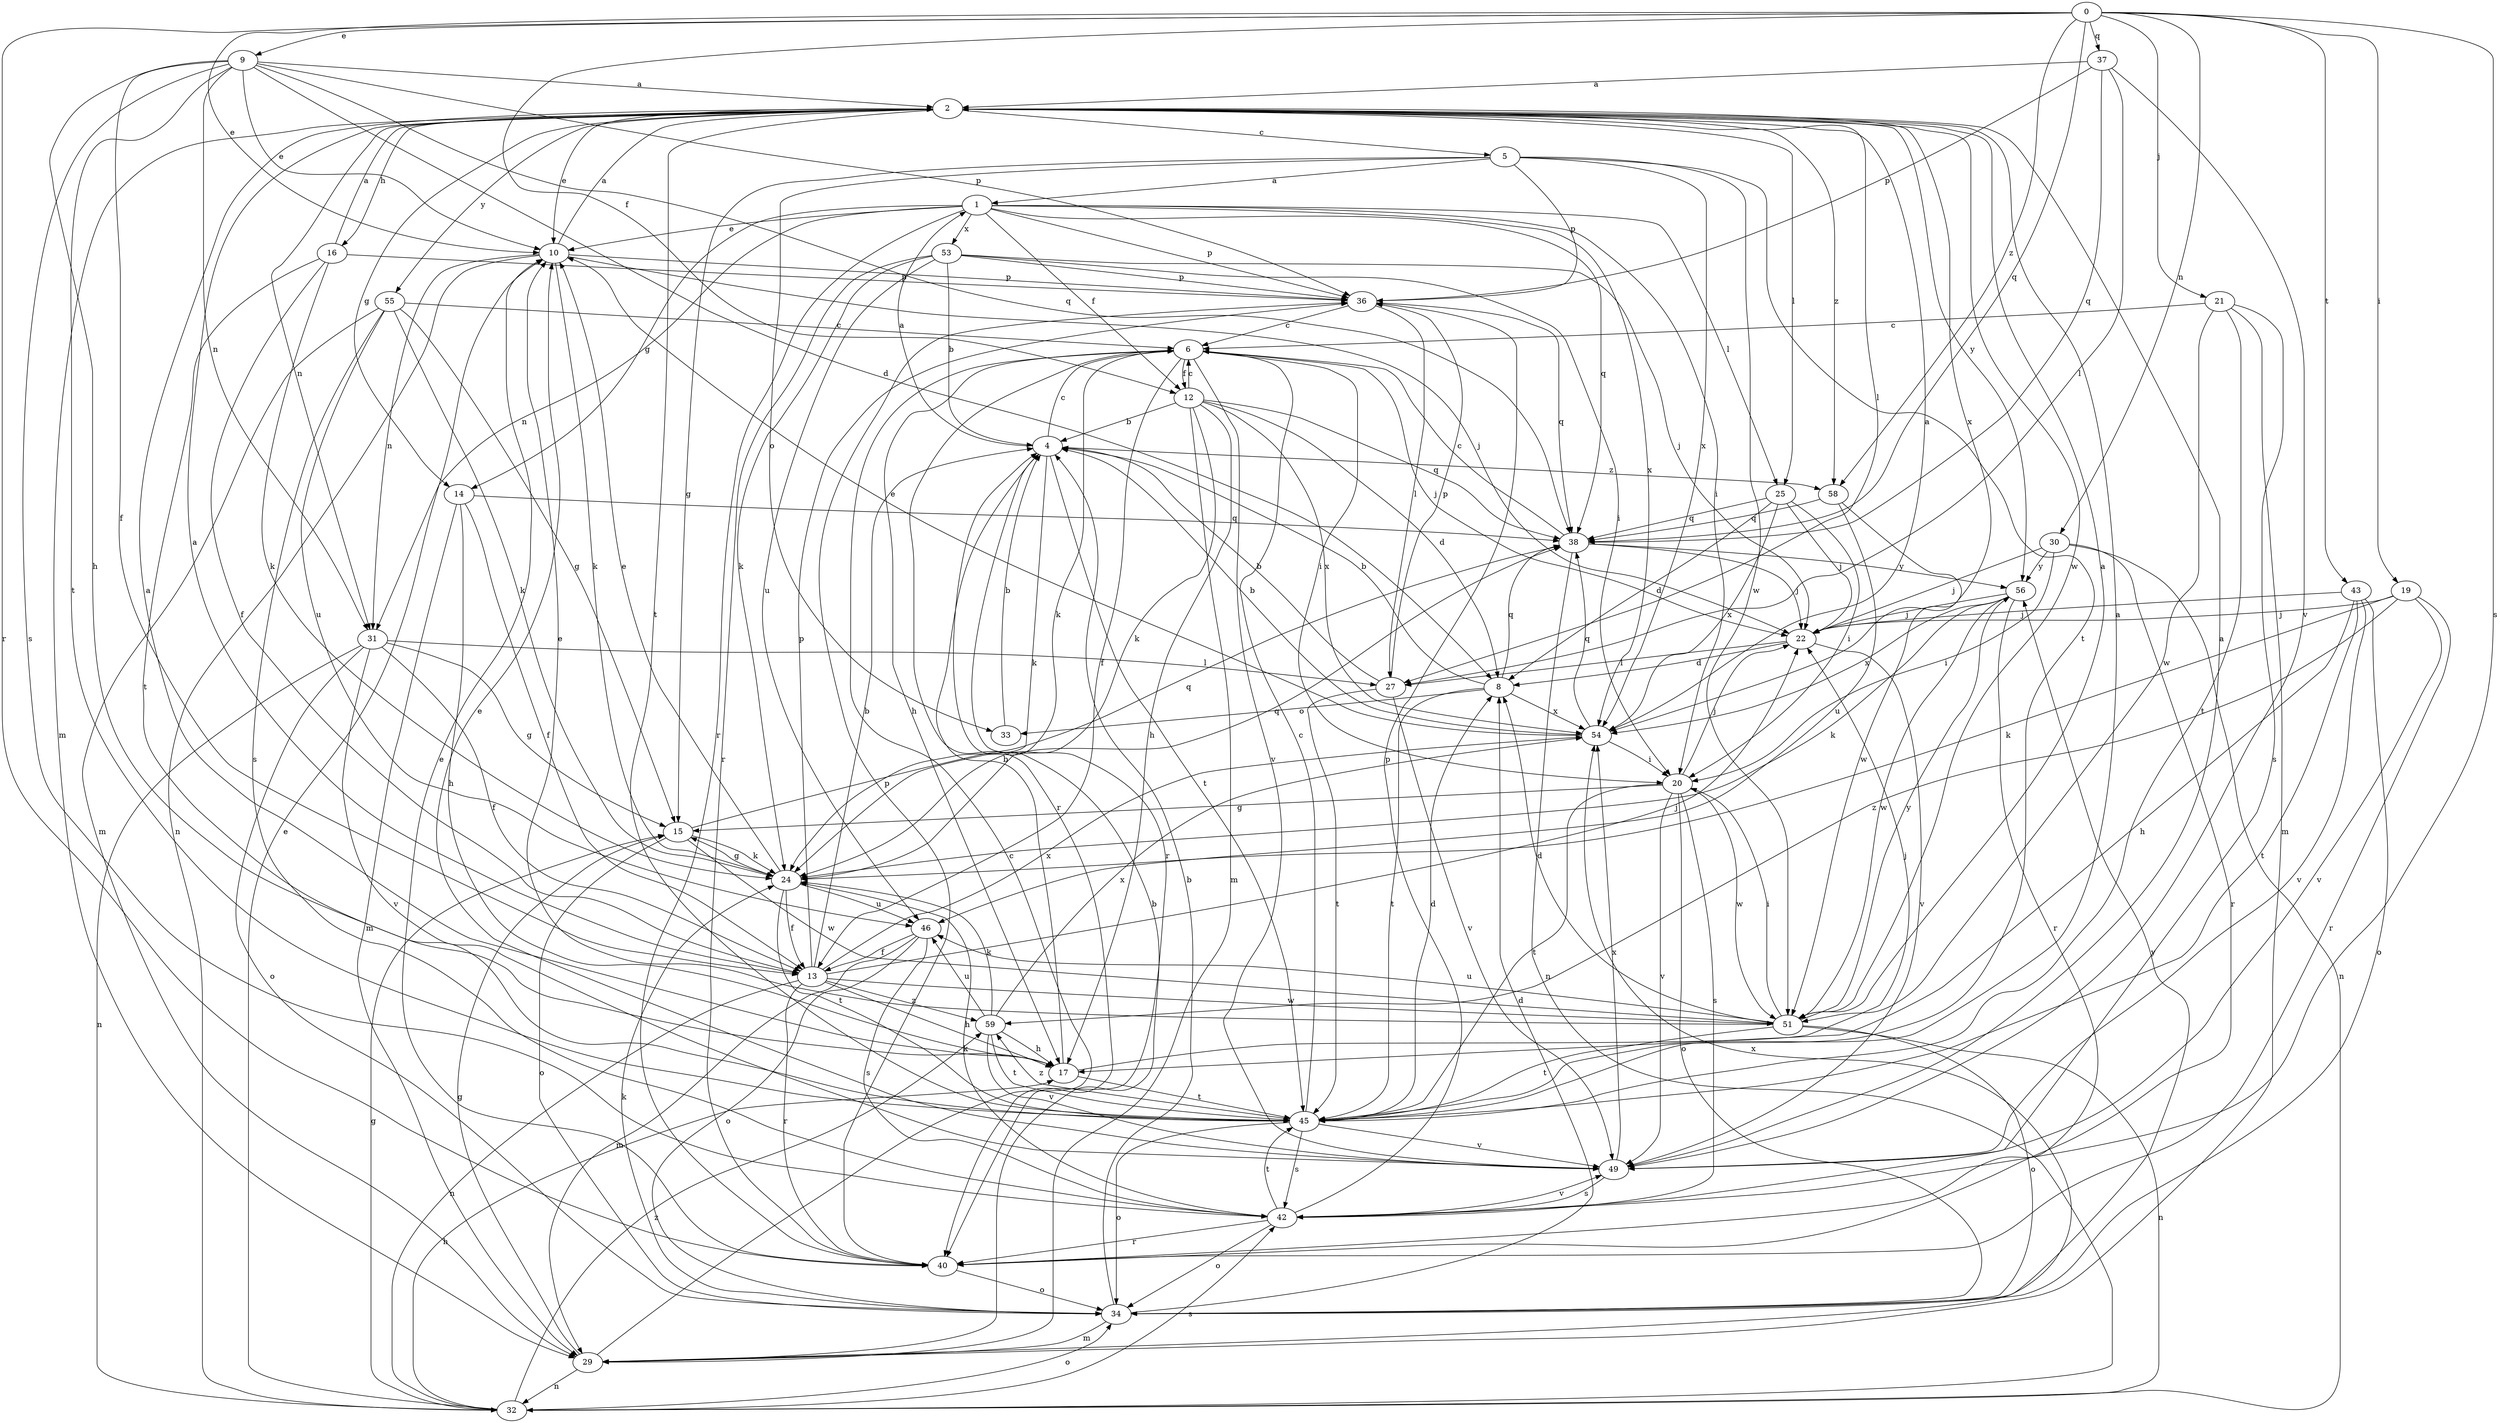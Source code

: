strict digraph  {
0;
1;
2;
4;
5;
6;
8;
9;
10;
12;
13;
14;
15;
16;
17;
19;
20;
21;
22;
24;
25;
27;
29;
30;
31;
32;
33;
34;
36;
37;
38;
40;
42;
43;
45;
46;
49;
51;
53;
54;
55;
56;
58;
59;
0 -> 9  [label=e];
0 -> 10  [label=e];
0 -> 12  [label=f];
0 -> 19  [label=i];
0 -> 21  [label=j];
0 -> 30  [label=n];
0 -> 37  [label=q];
0 -> 38  [label=q];
0 -> 40  [label=r];
0 -> 42  [label=s];
0 -> 43  [label=t];
0 -> 58  [label=z];
1 -> 10  [label=e];
1 -> 12  [label=f];
1 -> 14  [label=g];
1 -> 20  [label=i];
1 -> 25  [label=l];
1 -> 31  [label=n];
1 -> 36  [label=p];
1 -> 38  [label=q];
1 -> 40  [label=r];
1 -> 53  [label=x];
1 -> 54  [label=x];
2 -> 5  [label=c];
2 -> 10  [label=e];
2 -> 14  [label=g];
2 -> 16  [label=h];
2 -> 25  [label=l];
2 -> 27  [label=l];
2 -> 29  [label=m];
2 -> 31  [label=n];
2 -> 45  [label=t];
2 -> 51  [label=w];
2 -> 54  [label=x];
2 -> 55  [label=y];
2 -> 56  [label=y];
2 -> 58  [label=z];
4 -> 1  [label=a];
4 -> 6  [label=c];
4 -> 24  [label=k];
4 -> 40  [label=r];
4 -> 45  [label=t];
4 -> 58  [label=z];
5 -> 1  [label=a];
5 -> 15  [label=g];
5 -> 33  [label=o];
5 -> 36  [label=p];
5 -> 45  [label=t];
5 -> 51  [label=w];
5 -> 54  [label=x];
6 -> 12  [label=f];
6 -> 13  [label=f];
6 -> 17  [label=h];
6 -> 20  [label=i];
6 -> 22  [label=j];
6 -> 24  [label=k];
6 -> 40  [label=r];
6 -> 49  [label=v];
8 -> 4  [label=b];
8 -> 33  [label=o];
8 -> 38  [label=q];
8 -> 45  [label=t];
8 -> 54  [label=x];
9 -> 2  [label=a];
9 -> 8  [label=d];
9 -> 10  [label=e];
9 -> 13  [label=f];
9 -> 17  [label=h];
9 -> 31  [label=n];
9 -> 36  [label=p];
9 -> 38  [label=q];
9 -> 42  [label=s];
9 -> 45  [label=t];
10 -> 2  [label=a];
10 -> 22  [label=j];
10 -> 24  [label=k];
10 -> 31  [label=n];
10 -> 32  [label=n];
10 -> 36  [label=p];
12 -> 4  [label=b];
12 -> 6  [label=c];
12 -> 8  [label=d];
12 -> 17  [label=h];
12 -> 24  [label=k];
12 -> 29  [label=m];
12 -> 38  [label=q];
12 -> 54  [label=x];
13 -> 2  [label=a];
13 -> 4  [label=b];
13 -> 17  [label=h];
13 -> 22  [label=j];
13 -> 32  [label=n];
13 -> 36  [label=p];
13 -> 40  [label=r];
13 -> 51  [label=w];
13 -> 54  [label=x];
13 -> 59  [label=z];
14 -> 13  [label=f];
14 -> 17  [label=h];
14 -> 29  [label=m];
14 -> 38  [label=q];
15 -> 24  [label=k];
15 -> 34  [label=o];
15 -> 38  [label=q];
15 -> 51  [label=w];
16 -> 2  [label=a];
16 -> 13  [label=f];
16 -> 24  [label=k];
16 -> 36  [label=p];
16 -> 45  [label=t];
17 -> 2  [label=a];
17 -> 4  [label=b];
17 -> 22  [label=j];
17 -> 45  [label=t];
19 -> 22  [label=j];
19 -> 24  [label=k];
19 -> 40  [label=r];
19 -> 49  [label=v];
19 -> 59  [label=z];
20 -> 15  [label=g];
20 -> 22  [label=j];
20 -> 34  [label=o];
20 -> 42  [label=s];
20 -> 45  [label=t];
20 -> 49  [label=v];
20 -> 51  [label=w];
21 -> 6  [label=c];
21 -> 29  [label=m];
21 -> 42  [label=s];
21 -> 45  [label=t];
21 -> 51  [label=w];
22 -> 8  [label=d];
22 -> 27  [label=l];
22 -> 49  [label=v];
24 -> 10  [label=e];
24 -> 13  [label=f];
24 -> 15  [label=g];
24 -> 38  [label=q];
24 -> 45  [label=t];
24 -> 46  [label=u];
25 -> 8  [label=d];
25 -> 20  [label=i];
25 -> 22  [label=j];
25 -> 38  [label=q];
25 -> 54  [label=x];
27 -> 4  [label=b];
27 -> 36  [label=p];
27 -> 45  [label=t];
27 -> 49  [label=v];
29 -> 4  [label=b];
29 -> 6  [label=c];
29 -> 15  [label=g];
29 -> 32  [label=n];
29 -> 54  [label=x];
30 -> 20  [label=i];
30 -> 22  [label=j];
30 -> 32  [label=n];
30 -> 40  [label=r];
30 -> 56  [label=y];
31 -> 13  [label=f];
31 -> 15  [label=g];
31 -> 27  [label=l];
31 -> 32  [label=n];
31 -> 34  [label=o];
31 -> 49  [label=v];
32 -> 10  [label=e];
32 -> 15  [label=g];
32 -> 17  [label=h];
32 -> 34  [label=o];
32 -> 42  [label=s];
32 -> 59  [label=z];
33 -> 4  [label=b];
34 -> 4  [label=b];
34 -> 8  [label=d];
34 -> 24  [label=k];
34 -> 29  [label=m];
34 -> 56  [label=y];
36 -> 6  [label=c];
36 -> 27  [label=l];
36 -> 38  [label=q];
37 -> 2  [label=a];
37 -> 27  [label=l];
37 -> 36  [label=p];
37 -> 38  [label=q];
37 -> 49  [label=v];
38 -> 6  [label=c];
38 -> 22  [label=j];
38 -> 32  [label=n];
38 -> 56  [label=y];
40 -> 10  [label=e];
40 -> 34  [label=o];
40 -> 36  [label=p];
42 -> 24  [label=k];
42 -> 34  [label=o];
42 -> 36  [label=p];
42 -> 40  [label=r];
42 -> 45  [label=t];
42 -> 49  [label=v];
43 -> 17  [label=h];
43 -> 22  [label=j];
43 -> 34  [label=o];
43 -> 45  [label=t];
43 -> 49  [label=v];
45 -> 2  [label=a];
45 -> 6  [label=c];
45 -> 8  [label=d];
45 -> 34  [label=o];
45 -> 42  [label=s];
45 -> 49  [label=v];
45 -> 59  [label=z];
46 -> 13  [label=f];
46 -> 29  [label=m];
46 -> 34  [label=o];
46 -> 42  [label=s];
49 -> 2  [label=a];
49 -> 10  [label=e];
49 -> 42  [label=s];
49 -> 54  [label=x];
51 -> 2  [label=a];
51 -> 8  [label=d];
51 -> 10  [label=e];
51 -> 20  [label=i];
51 -> 32  [label=n];
51 -> 34  [label=o];
51 -> 45  [label=t];
51 -> 46  [label=u];
51 -> 56  [label=y];
53 -> 4  [label=b];
53 -> 20  [label=i];
53 -> 22  [label=j];
53 -> 24  [label=k];
53 -> 36  [label=p];
53 -> 40  [label=r];
53 -> 46  [label=u];
54 -> 2  [label=a];
54 -> 4  [label=b];
54 -> 10  [label=e];
54 -> 20  [label=i];
54 -> 38  [label=q];
55 -> 6  [label=c];
55 -> 15  [label=g];
55 -> 24  [label=k];
55 -> 29  [label=m];
55 -> 42  [label=s];
55 -> 46  [label=u];
56 -> 22  [label=j];
56 -> 24  [label=k];
56 -> 40  [label=r];
56 -> 51  [label=w];
56 -> 54  [label=x];
58 -> 38  [label=q];
58 -> 46  [label=u];
58 -> 51  [label=w];
59 -> 17  [label=h];
59 -> 24  [label=k];
59 -> 45  [label=t];
59 -> 46  [label=u];
59 -> 49  [label=v];
59 -> 54  [label=x];
}
